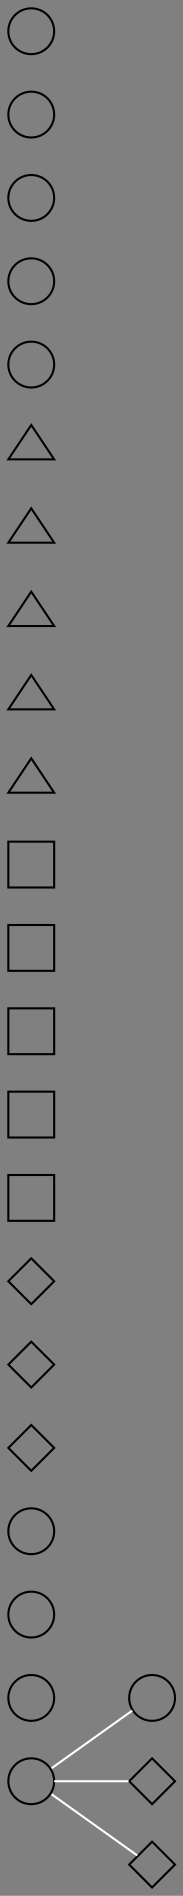 digraph G {
	graph [center=1 rankdir=LR bgcolor="#808080"]
	edge [dir=none]
	node [width=0.3 height=0.3 label=""]
	{ node [shape=circle]
		n00 n10 n20 n30 n40
	}
	{ node [shape=diamond]
		n01 n11 n21 n31 n41
	}
	{ node [shape=square]
		n02 n12 n22 n32 n42
	}
	{ node [shape=triangle]
		n03 n13 n23 n33 n43
	}
	{ node [shape=ellipse]
		n04 n14 n24 n34 n44
	}
	{ edge [color="#ffffff"]
		n00 -> n01
		n00 -> n10
		n00 -> n11
	}
}
